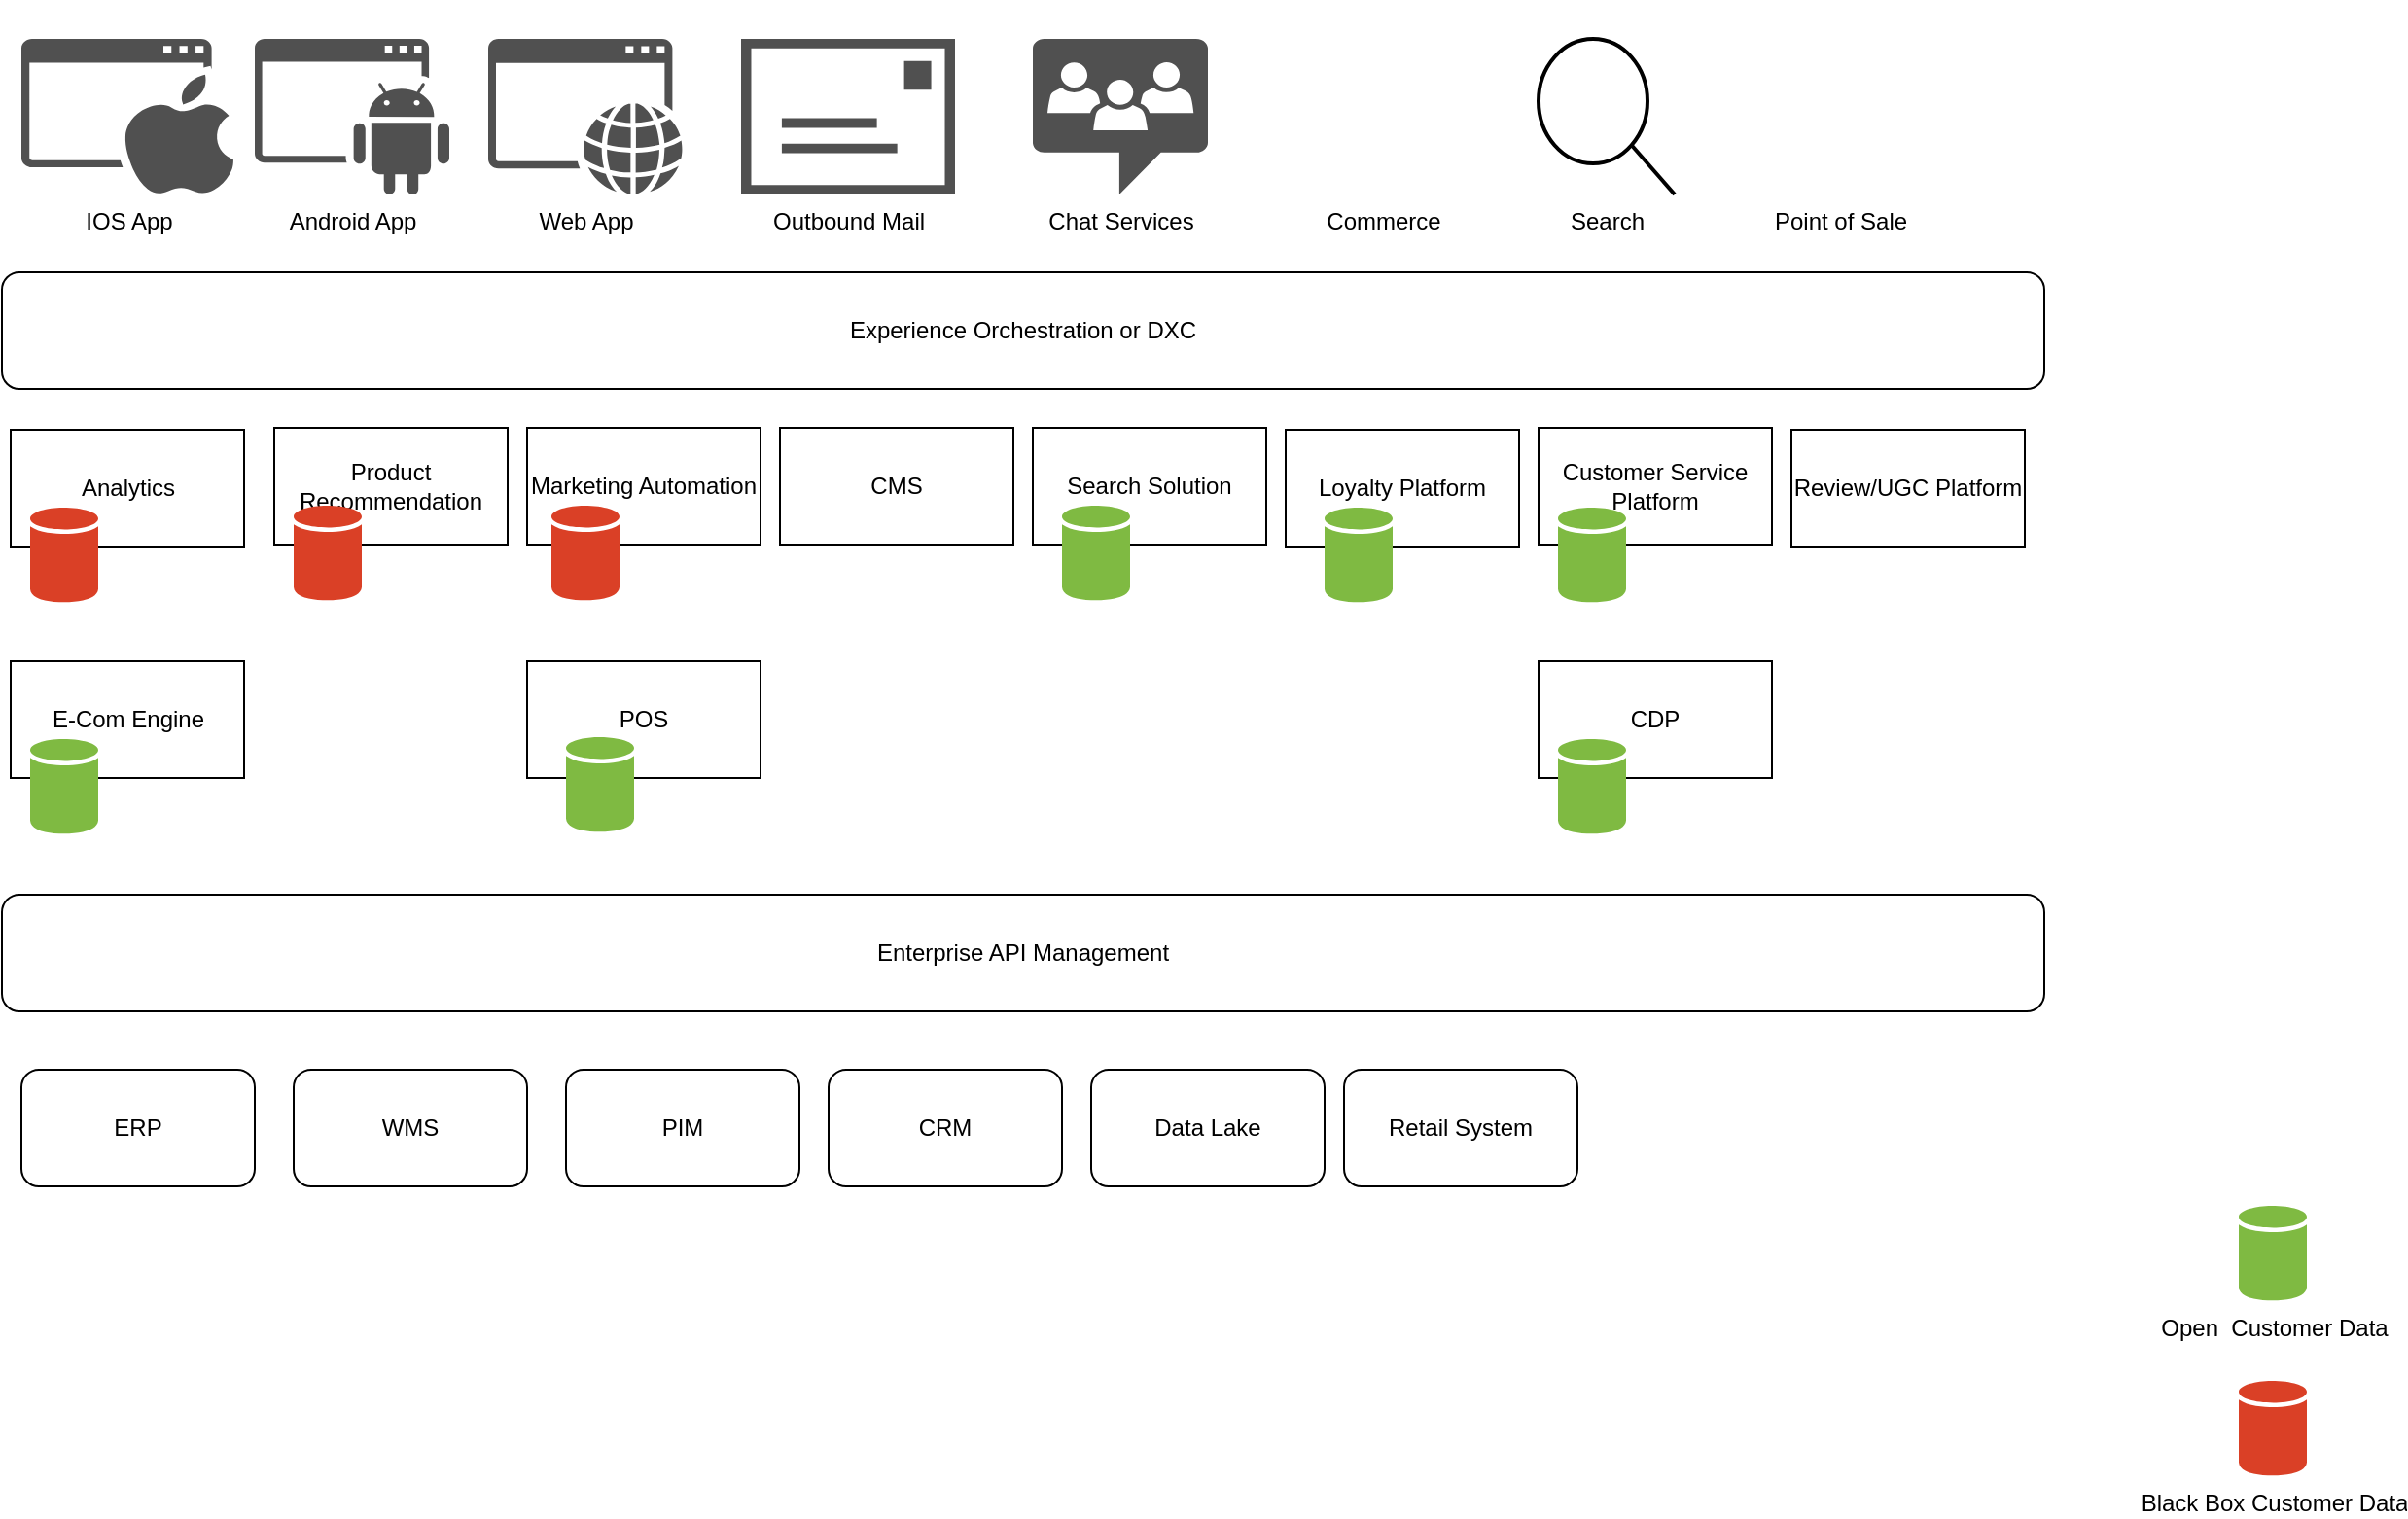 <mxfile version="20.5.3" type="github" pages="2">
  <diagram id="UUsMMtwhXxyZdNkgY5Es" name="Segmented Cust Data">
    <mxGraphModel dx="1422" dy="843" grid="1" gridSize="10" guides="1" tooltips="1" connect="1" arrows="1" fold="1" page="1" pageScale="1" pageWidth="1169" pageHeight="827" math="0" shadow="0">
      <root>
        <mxCell id="0" />
        <mxCell id="1" parent="0" />
        <mxCell id="9xjIN82OOCOwBW678dhm-4" value="Chat Services" style="sketch=0;pointerEvents=1;shadow=0;dashed=0;html=1;strokeColor=none;fillColor=#505050;labelPosition=center;verticalLabelPosition=bottom;verticalAlign=top;outlineConnect=0;align=center;shape=mxgraph.office.communications.chat_room;" vertex="1" parent="1">
          <mxGeometry x="570" y="40" width="90" height="80" as="geometry" />
        </mxCell>
        <mxCell id="9xjIN82OOCOwBW678dhm-5" value="IOS App" style="sketch=0;pointerEvents=1;shadow=0;dashed=0;html=1;strokeColor=none;fillColor=#505050;labelPosition=center;verticalLabelPosition=bottom;verticalAlign=top;outlineConnect=0;align=center;shape=mxgraph.office.concepts.application_ios;" vertex="1" parent="1">
          <mxGeometry x="50" y="40" width="109" height="80" as="geometry" />
        </mxCell>
        <mxCell id="9xjIN82OOCOwBW678dhm-6" value="Android App" style="sketch=0;pointerEvents=1;shadow=0;dashed=0;html=1;strokeColor=none;fillColor=#505050;labelPosition=center;verticalLabelPosition=bottom;verticalAlign=top;outlineConnect=0;align=center;shape=mxgraph.office.concepts.application_android;" vertex="1" parent="1">
          <mxGeometry x="170" y="40" width="100" height="80" as="geometry" />
        </mxCell>
        <mxCell id="9xjIN82OOCOwBW678dhm-7" value="Web App" style="sketch=0;pointerEvents=1;shadow=0;dashed=0;html=1;strokeColor=none;fillColor=#505050;labelPosition=center;verticalLabelPosition=bottom;verticalAlign=top;outlineConnect=0;align=center;shape=mxgraph.office.concepts.application_web;" vertex="1" parent="1">
          <mxGeometry x="290" y="40" width="100" height="80" as="geometry" />
        </mxCell>
        <mxCell id="9xjIN82OOCOwBW678dhm-8" value="Outbound Mail" style="sketch=0;pointerEvents=1;shadow=0;dashed=0;html=1;strokeColor=none;fillColor=#505050;labelPosition=center;verticalLabelPosition=bottom;verticalAlign=top;outlineConnect=0;align=center;shape=mxgraph.office.concepts.email;" vertex="1" parent="1">
          <mxGeometry x="420" y="40" width="110" height="80" as="geometry" />
        </mxCell>
        <mxCell id="9xjIN82OOCOwBW678dhm-13" value="Commerce" style="shape=image;html=1;verticalAlign=top;verticalLabelPosition=bottom;labelBackgroundColor=#ffffff;imageAspect=0;aspect=fixed;image=https://cdn4.iconfinder.com/data/icons/evil-icons-user-interface/64/cart-128.png" vertex="1" parent="1">
          <mxGeometry x="700" y="20" width="100" height="100" as="geometry" />
        </mxCell>
        <mxCell id="9xjIN82OOCOwBW678dhm-14" value="Search" style="html=1;verticalLabelPosition=bottom;align=center;labelBackgroundColor=#ffffff;verticalAlign=top;strokeWidth=2;strokeColor=#000000;shadow=0;dashed=0;shape=mxgraph.ios7.icons.looking_glass;" vertex="1" parent="1">
          <mxGeometry x="830" y="40" width="70" height="80" as="geometry" />
        </mxCell>
        <mxCell id="9xjIN82OOCOwBW678dhm-15" value="Point of Sale" style="shape=image;html=1;verticalAlign=top;verticalLabelPosition=bottom;labelBackgroundColor=#ffffff;imageAspect=0;aspect=fixed;image=https://cdn0.iconfinder.com/data/icons/evericons-24px-vol-2/24/pos-128.png" vertex="1" parent="1">
          <mxGeometry x="940" y="30" width="90" height="90" as="geometry" />
        </mxCell>
        <mxCell id="9xjIN82OOCOwBW678dhm-16" value="Experience Orchestration or DXC" style="rounded=1;whiteSpace=wrap;html=1;" vertex="1" parent="1">
          <mxGeometry x="40" y="160" width="1050" height="60" as="geometry" />
        </mxCell>
        <mxCell id="9xjIN82OOCOwBW678dhm-17" value="E-Com Engine" style="rounded=0;whiteSpace=wrap;html=1;" vertex="1" parent="1">
          <mxGeometry x="44.5" y="360" width="120" height="60" as="geometry" />
        </mxCell>
        <mxCell id="9xjIN82OOCOwBW678dhm-18" value="Product Recommendation" style="rounded=0;whiteSpace=wrap;html=1;" vertex="1" parent="1">
          <mxGeometry x="180" y="240" width="120" height="60" as="geometry" />
        </mxCell>
        <mxCell id="9xjIN82OOCOwBW678dhm-19" value="Marketing Automation" style="rounded=0;whiteSpace=wrap;html=1;" vertex="1" parent="1">
          <mxGeometry x="310" y="240" width="120" height="60" as="geometry" />
        </mxCell>
        <mxCell id="9xjIN82OOCOwBW678dhm-20" value="CMS" style="rounded=0;whiteSpace=wrap;html=1;" vertex="1" parent="1">
          <mxGeometry x="440" y="240" width="120" height="60" as="geometry" />
        </mxCell>
        <mxCell id="9xjIN82OOCOwBW678dhm-21" value="Search Solution" style="rounded=0;whiteSpace=wrap;html=1;" vertex="1" parent="1">
          <mxGeometry x="570" y="240" width="120" height="60" as="geometry" />
        </mxCell>
        <mxCell id="9xjIN82OOCOwBW678dhm-22" value="POS" style="rounded=0;whiteSpace=wrap;html=1;" vertex="1" parent="1">
          <mxGeometry x="310" y="360" width="120" height="60" as="geometry" />
        </mxCell>
        <mxCell id="9xjIN82OOCOwBW678dhm-23" value="Customer Service Platform" style="rounded=0;whiteSpace=wrap;html=1;" vertex="1" parent="1">
          <mxGeometry x="830" y="240" width="120" height="60" as="geometry" />
        </mxCell>
        <mxCell id="9xjIN82OOCOwBW678dhm-24" value="CDP" style="rounded=0;whiteSpace=wrap;html=1;" vertex="1" parent="1">
          <mxGeometry x="830" y="360" width="120" height="60" as="geometry" />
        </mxCell>
        <mxCell id="9xjIN82OOCOwBW678dhm-9" value="" style="sketch=0;shadow=0;dashed=0;html=1;strokeColor=none;labelPosition=center;verticalLabelPosition=bottom;verticalAlign=top;outlineConnect=0;align=center;shape=mxgraph.office.databases.database;fillColor=#DA4026;" vertex="1" parent="1">
          <mxGeometry x="322.5" y="280" width="35" height="49" as="geometry" />
        </mxCell>
        <mxCell id="9xjIN82OOCOwBW678dhm-25" value="" style="sketch=0;shadow=0;dashed=0;html=1;strokeColor=none;labelPosition=center;verticalLabelPosition=bottom;verticalAlign=top;outlineConnect=0;align=center;shape=mxgraph.office.databases.database;fillColor=#DA4026;" vertex="1" parent="1">
          <mxGeometry x="190" y="280" width="35" height="49" as="geometry" />
        </mxCell>
        <mxCell id="9xjIN82OOCOwBW678dhm-10" value="" style="sketch=0;shadow=0;dashed=0;html=1;strokeColor=none;labelPosition=center;verticalLabelPosition=bottom;verticalAlign=top;outlineConnect=0;align=center;shape=mxgraph.office.databases.database;fillColor=#7FBA42;" vertex="1" parent="1">
          <mxGeometry x="54.5" y="400" width="35" height="49" as="geometry" />
        </mxCell>
        <mxCell id="9xjIN82OOCOwBW678dhm-26" value="Black Box Customer Data" style="sketch=0;shadow=0;dashed=0;html=1;strokeColor=none;labelPosition=center;verticalLabelPosition=bottom;verticalAlign=top;outlineConnect=0;align=center;shape=mxgraph.office.databases.database;fillColor=#DA4026;" vertex="1" parent="1">
          <mxGeometry x="1190" y="730" width="35" height="49" as="geometry" />
        </mxCell>
        <mxCell id="9xjIN82OOCOwBW678dhm-27" value="Open&amp;nbsp; Customer Data" style="sketch=0;shadow=0;dashed=0;html=1;strokeColor=none;labelPosition=center;verticalLabelPosition=bottom;verticalAlign=top;outlineConnect=0;align=center;shape=mxgraph.office.databases.database;fillColor=#7FBA42;" vertex="1" parent="1">
          <mxGeometry x="1190" y="640" width="35" height="49" as="geometry" />
        </mxCell>
        <mxCell id="9xjIN82OOCOwBW678dhm-28" value="" style="shape=image;html=1;verticalAlign=top;verticalLabelPosition=bottom;labelBackgroundColor=#ffffff;imageAspect=0;aspect=fixed;image=https://cdn1.iconfinder.com/data/icons/cartoon-snack/128/cookie-128.png" vertex="1" parent="1">
          <mxGeometry x="382" y="281" width="48" height="48" as="geometry" />
        </mxCell>
        <mxCell id="9xjIN82OOCOwBW678dhm-29" value="" style="shape=image;html=1;verticalAlign=top;verticalLabelPosition=bottom;labelBackgroundColor=#ffffff;imageAspect=0;aspect=fixed;image=https://cdn1.iconfinder.com/data/icons/cartoon-snack/128/cookie-128.png" vertex="1" parent="1">
          <mxGeometry x="250" y="281" width="48" height="48" as="geometry" />
        </mxCell>
        <mxCell id="9xjIN82OOCOwBW678dhm-30" value="" style="sketch=0;shadow=0;dashed=0;html=1;strokeColor=none;labelPosition=center;verticalLabelPosition=bottom;verticalAlign=top;outlineConnect=0;align=center;shape=mxgraph.office.databases.database;fillColor=#7FBA42;" vertex="1" parent="1">
          <mxGeometry x="585" y="280" width="35" height="49" as="geometry" />
        </mxCell>
        <mxCell id="9xjIN82OOCOwBW678dhm-31" value="" style="shape=image;html=1;verticalAlign=top;verticalLabelPosition=bottom;labelBackgroundColor=#ffffff;imageAspect=0;aspect=fixed;image=https://cdn1.iconfinder.com/data/icons/cartoon-snack/128/cookie-128.png" vertex="1" parent="1">
          <mxGeometry x="630" y="280" width="48" height="48" as="geometry" />
        </mxCell>
        <mxCell id="9xjIN82OOCOwBW678dhm-33" value="" style="sketch=0;shadow=0;dashed=0;html=1;strokeColor=none;labelPosition=center;verticalLabelPosition=bottom;verticalAlign=top;outlineConnect=0;align=center;shape=mxgraph.office.databases.database;fillColor=#7FBA42;" vertex="1" parent="1">
          <mxGeometry x="330" y="399" width="35" height="49" as="geometry" />
        </mxCell>
        <mxCell id="9xjIN82OOCOwBW678dhm-35" value="" style="sketch=0;shadow=0;dashed=0;html=1;strokeColor=none;labelPosition=center;verticalLabelPosition=bottom;verticalAlign=top;outlineConnect=0;align=center;shape=mxgraph.office.databases.database;fillColor=#7FBA42;" vertex="1" parent="1">
          <mxGeometry x="840" y="281" width="35" height="49" as="geometry" />
        </mxCell>
        <mxCell id="9xjIN82OOCOwBW678dhm-36" value="" style="shape=image;html=1;verticalAlign=top;verticalLabelPosition=bottom;labelBackgroundColor=#ffffff;imageAspect=0;aspect=fixed;image=https://cdn1.iconfinder.com/data/icons/cartoon-snack/128/cookie-128.png" vertex="1" parent="1">
          <mxGeometry x="902" y="281" width="48" height="48" as="geometry" />
        </mxCell>
        <mxCell id="9xjIN82OOCOwBW678dhm-37" value="" style="shape=image;html=1;verticalAlign=top;verticalLabelPosition=bottom;labelBackgroundColor=#ffffff;imageAspect=0;aspect=fixed;image=https://cdn1.iconfinder.com/data/icons/cartoon-snack/128/cookie-128.png" vertex="1" parent="1">
          <mxGeometry x="900" y="399" width="48" height="48" as="geometry" />
        </mxCell>
        <mxCell id="9xjIN82OOCOwBW678dhm-38" value="" style="sketch=0;shadow=0;dashed=0;html=1;strokeColor=none;labelPosition=center;verticalLabelPosition=bottom;verticalAlign=top;outlineConnect=0;align=center;shape=mxgraph.office.databases.database;fillColor=#7FBA42;" vertex="1" parent="1">
          <mxGeometry x="840" y="400" width="35" height="49" as="geometry" />
        </mxCell>
        <mxCell id="9xjIN82OOCOwBW678dhm-39" value="Analytics" style="rounded=0;whiteSpace=wrap;html=1;" vertex="1" parent="1">
          <mxGeometry x="44.5" y="241" width="120" height="60" as="geometry" />
        </mxCell>
        <mxCell id="9xjIN82OOCOwBW678dhm-41" value="" style="sketch=0;shadow=0;dashed=0;html=1;strokeColor=none;labelPosition=center;verticalLabelPosition=bottom;verticalAlign=top;outlineConnect=0;align=center;shape=mxgraph.office.databases.database;fillColor=#DA4026;" vertex="1" parent="1">
          <mxGeometry x="54.5" y="281" width="35" height="49" as="geometry" />
        </mxCell>
        <mxCell id="9xjIN82OOCOwBW678dhm-42" value="" style="shape=image;html=1;verticalAlign=top;verticalLabelPosition=bottom;labelBackgroundColor=#ffffff;imageAspect=0;aspect=fixed;image=https://cdn1.iconfinder.com/data/icons/cartoon-snack/128/cookie-128.png" vertex="1" parent="1">
          <mxGeometry x="111" y="279" width="48" height="48" as="geometry" />
        </mxCell>
        <mxCell id="9xjIN82OOCOwBW678dhm-43" value="Loyalty Platform" style="rounded=0;whiteSpace=wrap;html=1;" vertex="1" parent="1">
          <mxGeometry x="700" y="241" width="120" height="60" as="geometry" />
        </mxCell>
        <mxCell id="9xjIN82OOCOwBW678dhm-44" value="Review/UGC Platform" style="rounded=0;whiteSpace=wrap;html=1;" vertex="1" parent="1">
          <mxGeometry x="960" y="241" width="120" height="60" as="geometry" />
        </mxCell>
        <mxCell id="9xjIN82OOCOwBW678dhm-45" value="" style="sketch=0;shadow=0;dashed=0;html=1;strokeColor=none;labelPosition=center;verticalLabelPosition=bottom;verticalAlign=top;outlineConnect=0;align=center;shape=mxgraph.office.databases.database;fillColor=#7FBA42;" vertex="1" parent="1">
          <mxGeometry x="720" y="281" width="35" height="49" as="geometry" />
        </mxCell>
        <mxCell id="9xjIN82OOCOwBW678dhm-46" value="Enterprise API Management" style="rounded=1;whiteSpace=wrap;html=1;" vertex="1" parent="1">
          <mxGeometry x="40" y="480" width="1050" height="60" as="geometry" />
        </mxCell>
        <mxCell id="9xjIN82OOCOwBW678dhm-47" value="ERP" style="rounded=1;whiteSpace=wrap;html=1;strokeColor=#000000;" vertex="1" parent="1">
          <mxGeometry x="50" y="570" width="120" height="60" as="geometry" />
        </mxCell>
        <mxCell id="9xjIN82OOCOwBW678dhm-48" value="WMS" style="rounded=1;whiteSpace=wrap;html=1;strokeColor=#000000;" vertex="1" parent="1">
          <mxGeometry x="190" y="570" width="120" height="60" as="geometry" />
        </mxCell>
        <mxCell id="9xjIN82OOCOwBW678dhm-49" value="PIM" style="rounded=1;whiteSpace=wrap;html=1;strokeColor=#000000;" vertex="1" parent="1">
          <mxGeometry x="330" y="570" width="120" height="60" as="geometry" />
        </mxCell>
        <mxCell id="9xjIN82OOCOwBW678dhm-50" value="CRM" style="rounded=1;whiteSpace=wrap;html=1;strokeColor=#000000;" vertex="1" parent="1">
          <mxGeometry x="465" y="570" width="120" height="60" as="geometry" />
        </mxCell>
        <mxCell id="9xjIN82OOCOwBW678dhm-51" value="Data Lake" style="rounded=1;whiteSpace=wrap;html=1;strokeColor=#000000;" vertex="1" parent="1">
          <mxGeometry x="600" y="570" width="120" height="60" as="geometry" />
        </mxCell>
        <mxCell id="9xjIN82OOCOwBW678dhm-52" value="&lt;div&gt;Retail System&lt;/div&gt;" style="rounded=1;whiteSpace=wrap;html=1;strokeColor=#000000;" vertex="1" parent="1">
          <mxGeometry x="730" y="570" width="120" height="60" as="geometry" />
        </mxCell>
      </root>
    </mxGraphModel>
  </diagram>
  <diagram name="Copy of Page-1" id="jwndZacaCe4jzVb1z6JA">
    <mxGraphModel dx="1422" dy="843" grid="1" gridSize="10" guides="1" tooltips="1" connect="1" arrows="1" fold="1" page="1" pageScale="1" pageWidth="1169" pageHeight="827" math="0" shadow="0">
      <root>
        <mxCell id="MvEx5qQkRU3MzDDUDPe1-0" />
        <mxCell id="MvEx5qQkRU3MzDDUDPe1-1" parent="MvEx5qQkRU3MzDDUDPe1-0" />
        <mxCell id="PDZjWVZN6zkhEWRCWz0B-6" value="" style="rounded=1;whiteSpace=wrap;html=1;strokeWidth=2;fillWeight=4;hachureGap=8;hachureAngle=45;fillColor=#1ba1e2;sketch=1;strokeColor=#000000;" vertex="1" parent="MvEx5qQkRU3MzDDUDPe1-1">
          <mxGeometry x="30" y="350" width="550" height="120" as="geometry" />
        </mxCell>
        <mxCell id="MvEx5qQkRU3MzDDUDPe1-2" value="Chat Services" style="sketch=0;pointerEvents=1;shadow=0;dashed=0;html=1;strokeColor=none;fillColor=#505050;labelPosition=center;verticalLabelPosition=bottom;verticalAlign=top;outlineConnect=0;align=center;shape=mxgraph.office.communications.chat_room;" vertex="1" parent="MvEx5qQkRU3MzDDUDPe1-1">
          <mxGeometry x="570" y="40" width="90" height="80" as="geometry" />
        </mxCell>
        <mxCell id="MvEx5qQkRU3MzDDUDPe1-3" value="IOS App" style="sketch=0;pointerEvents=1;shadow=0;dashed=0;html=1;strokeColor=none;fillColor=#505050;labelPosition=center;verticalLabelPosition=bottom;verticalAlign=top;outlineConnect=0;align=center;shape=mxgraph.office.concepts.application_ios;" vertex="1" parent="MvEx5qQkRU3MzDDUDPe1-1">
          <mxGeometry x="50" y="40" width="109" height="80" as="geometry" />
        </mxCell>
        <mxCell id="MvEx5qQkRU3MzDDUDPe1-4" value="Android App" style="sketch=0;pointerEvents=1;shadow=0;dashed=0;html=1;strokeColor=none;fillColor=#505050;labelPosition=center;verticalLabelPosition=bottom;verticalAlign=top;outlineConnect=0;align=center;shape=mxgraph.office.concepts.application_android;" vertex="1" parent="MvEx5qQkRU3MzDDUDPe1-1">
          <mxGeometry x="170" y="40" width="100" height="80" as="geometry" />
        </mxCell>
        <mxCell id="MvEx5qQkRU3MzDDUDPe1-5" value="Web App" style="sketch=0;pointerEvents=1;shadow=0;dashed=0;html=1;strokeColor=none;fillColor=#505050;labelPosition=center;verticalLabelPosition=bottom;verticalAlign=top;outlineConnect=0;align=center;shape=mxgraph.office.concepts.application_web;" vertex="1" parent="MvEx5qQkRU3MzDDUDPe1-1">
          <mxGeometry x="290" y="40" width="100" height="80" as="geometry" />
        </mxCell>
        <mxCell id="MvEx5qQkRU3MzDDUDPe1-6" value="Outbound Mail" style="sketch=0;pointerEvents=1;shadow=0;dashed=0;html=1;strokeColor=none;fillColor=#505050;labelPosition=center;verticalLabelPosition=bottom;verticalAlign=top;outlineConnect=0;align=center;shape=mxgraph.office.concepts.email;" vertex="1" parent="MvEx5qQkRU3MzDDUDPe1-1">
          <mxGeometry x="420" y="40" width="110" height="80" as="geometry" />
        </mxCell>
        <mxCell id="MvEx5qQkRU3MzDDUDPe1-7" value="Commerce" style="shape=image;html=1;verticalAlign=top;verticalLabelPosition=bottom;labelBackgroundColor=#ffffff;imageAspect=0;aspect=fixed;image=https://cdn4.iconfinder.com/data/icons/evil-icons-user-interface/64/cart-128.png" vertex="1" parent="MvEx5qQkRU3MzDDUDPe1-1">
          <mxGeometry x="700" y="20" width="100" height="100" as="geometry" />
        </mxCell>
        <mxCell id="MvEx5qQkRU3MzDDUDPe1-8" value="Search" style="html=1;verticalLabelPosition=bottom;align=center;labelBackgroundColor=#ffffff;verticalAlign=top;strokeWidth=2;strokeColor=#000000;shadow=0;dashed=0;shape=mxgraph.ios7.icons.looking_glass;" vertex="1" parent="MvEx5qQkRU3MzDDUDPe1-1">
          <mxGeometry x="830" y="40" width="70" height="80" as="geometry" />
        </mxCell>
        <mxCell id="MvEx5qQkRU3MzDDUDPe1-9" value="Point of Sale" style="shape=image;html=1;verticalAlign=top;verticalLabelPosition=bottom;labelBackgroundColor=#ffffff;imageAspect=0;aspect=fixed;image=https://cdn0.iconfinder.com/data/icons/evericons-24px-vol-2/24/pos-128.png" vertex="1" parent="MvEx5qQkRU3MzDDUDPe1-1">
          <mxGeometry x="940" y="30" width="90" height="90" as="geometry" />
        </mxCell>
        <mxCell id="MvEx5qQkRU3MzDDUDPe1-10" value="Experience Orchestration or DXC" style="rounded=1;whiteSpace=wrap;html=1;" vertex="1" parent="MvEx5qQkRU3MzDDUDPe1-1">
          <mxGeometry x="40" y="160" width="1050" height="60" as="geometry" />
        </mxCell>
        <mxCell id="MvEx5qQkRU3MzDDUDPe1-11" value="E-Com Engine" style="rounded=0;whiteSpace=wrap;html=1;" vertex="1" parent="MvEx5qQkRU3MzDDUDPe1-1">
          <mxGeometry x="700" y="360" width="120" height="60" as="geometry" />
        </mxCell>
        <mxCell id="MvEx5qQkRU3MzDDUDPe1-12" value="Product Recommendation" style="rounded=0;whiteSpace=wrap;html=1;" vertex="1" parent="MvEx5qQkRU3MzDDUDPe1-1">
          <mxGeometry x="180" y="240" width="120" height="60" as="geometry" />
        </mxCell>
        <mxCell id="MvEx5qQkRU3MzDDUDPe1-13" value="Marketing Automation" style="rounded=0;whiteSpace=wrap;html=1;" vertex="1" parent="MvEx5qQkRU3MzDDUDPe1-1">
          <mxGeometry x="310" y="240" width="120" height="60" as="geometry" />
        </mxCell>
        <mxCell id="MvEx5qQkRU3MzDDUDPe1-14" value="CMS" style="rounded=0;whiteSpace=wrap;html=1;" vertex="1" parent="MvEx5qQkRU3MzDDUDPe1-1">
          <mxGeometry x="440" y="240" width="120" height="60" as="geometry" />
        </mxCell>
        <mxCell id="MvEx5qQkRU3MzDDUDPe1-15" value="Search Solution" style="rounded=0;whiteSpace=wrap;html=1;" vertex="1" parent="MvEx5qQkRU3MzDDUDPe1-1">
          <mxGeometry x="570" y="240" width="120" height="60" as="geometry" />
        </mxCell>
        <mxCell id="MvEx5qQkRU3MzDDUDPe1-16" value="POS" style="rounded=0;whiteSpace=wrap;html=1;" vertex="1" parent="MvEx5qQkRU3MzDDUDPe1-1">
          <mxGeometry x="830" y="360" width="120" height="60" as="geometry" />
        </mxCell>
        <mxCell id="MvEx5qQkRU3MzDDUDPe1-17" value="Customer Service Platform" style="rounded=0;whiteSpace=wrap;html=1;" vertex="1" parent="MvEx5qQkRU3MzDDUDPe1-1">
          <mxGeometry x="830" y="240" width="120" height="60" as="geometry" />
        </mxCell>
        <mxCell id="MvEx5qQkRU3MzDDUDPe1-18" value="&lt;div&gt;Snowplov&lt;/div&gt;&lt;div&gt;Data Ingestion from all channels&lt;br&gt;&lt;/div&gt;" style="rounded=0;whiteSpace=wrap;html=1;" vertex="1" parent="MvEx5qQkRU3MzDDUDPe1-1">
          <mxGeometry x="40" y="360" width="120" height="60" as="geometry" />
        </mxCell>
        <mxCell id="MvEx5qQkRU3MzDDUDPe1-19" value="" style="sketch=0;shadow=0;dashed=0;html=1;strokeColor=none;labelPosition=center;verticalLabelPosition=bottom;verticalAlign=top;outlineConnect=0;align=center;shape=mxgraph.office.databases.database;fillColor=#DA4026;" vertex="1" parent="MvEx5qQkRU3MzDDUDPe1-1">
          <mxGeometry x="322.5" y="280" width="35" height="49" as="geometry" />
        </mxCell>
        <mxCell id="MvEx5qQkRU3MzDDUDPe1-20" value="" style="sketch=0;shadow=0;dashed=0;html=1;strokeColor=none;labelPosition=center;verticalLabelPosition=bottom;verticalAlign=top;outlineConnect=0;align=center;shape=mxgraph.office.databases.database;fillColor=#DA4026;" vertex="1" parent="MvEx5qQkRU3MzDDUDPe1-1">
          <mxGeometry x="190" y="280" width="35" height="49" as="geometry" />
        </mxCell>
        <mxCell id="MvEx5qQkRU3MzDDUDPe1-21" value="" style="sketch=0;shadow=0;dashed=0;html=1;strokeColor=none;labelPosition=center;verticalLabelPosition=bottom;verticalAlign=top;outlineConnect=0;align=center;shape=mxgraph.office.databases.database;fillColor=#7FBA42;" vertex="1" parent="MvEx5qQkRU3MzDDUDPe1-1">
          <mxGeometry x="710" y="400" width="35" height="49" as="geometry" />
        </mxCell>
        <mxCell id="MvEx5qQkRU3MzDDUDPe1-22" value="Black Box Customer Data" style="sketch=0;shadow=0;dashed=0;html=1;strokeColor=none;labelPosition=center;verticalLabelPosition=bottom;verticalAlign=top;outlineConnect=0;align=center;shape=mxgraph.office.databases.database;fillColor=#DA4026;" vertex="1" parent="MvEx5qQkRU3MzDDUDPe1-1">
          <mxGeometry x="1190" y="730" width="35" height="49" as="geometry" />
        </mxCell>
        <mxCell id="MvEx5qQkRU3MzDDUDPe1-23" value="Open&amp;nbsp; Customer Data" style="sketch=0;shadow=0;dashed=0;html=1;strokeColor=none;labelPosition=center;verticalLabelPosition=bottom;verticalAlign=top;outlineConnect=0;align=center;shape=mxgraph.office.databases.database;fillColor=#7FBA42;" vertex="1" parent="MvEx5qQkRU3MzDDUDPe1-1">
          <mxGeometry x="1190" y="640" width="35" height="49" as="geometry" />
        </mxCell>
        <mxCell id="MvEx5qQkRU3MzDDUDPe1-26" value="" style="sketch=0;shadow=0;dashed=0;html=1;strokeColor=none;labelPosition=center;verticalLabelPosition=bottom;verticalAlign=top;outlineConnect=0;align=center;shape=mxgraph.office.databases.database;fillColor=#7FBA42;" vertex="1" parent="MvEx5qQkRU3MzDDUDPe1-1">
          <mxGeometry x="585" y="280" width="35" height="49" as="geometry" />
        </mxCell>
        <mxCell id="MvEx5qQkRU3MzDDUDPe1-28" value="" style="sketch=0;shadow=0;dashed=0;html=1;strokeColor=none;labelPosition=center;verticalLabelPosition=bottom;verticalAlign=top;outlineConnect=0;align=center;shape=mxgraph.office.databases.database;fillColor=#7FBA42;" vertex="1" parent="MvEx5qQkRU3MzDDUDPe1-1">
          <mxGeometry x="840" y="400" width="35" height="49" as="geometry" />
        </mxCell>
        <mxCell id="MvEx5qQkRU3MzDDUDPe1-29" value="" style="sketch=0;shadow=0;dashed=0;html=1;strokeColor=none;labelPosition=center;verticalLabelPosition=bottom;verticalAlign=top;outlineConnect=0;align=center;shape=mxgraph.office.databases.database;fillColor=#7FBA42;" vertex="1" parent="MvEx5qQkRU3MzDDUDPe1-1">
          <mxGeometry x="840" y="281" width="35" height="49" as="geometry" />
        </mxCell>
        <mxCell id="MvEx5qQkRU3MzDDUDPe1-31" value="" style="shape=image;html=1;verticalAlign=top;verticalLabelPosition=bottom;labelBackgroundColor=#ffffff;imageAspect=0;aspect=fixed;image=https://cdn1.iconfinder.com/data/icons/cartoon-snack/128/cookie-128.png" vertex="1" parent="MvEx5qQkRU3MzDDUDPe1-1">
          <mxGeometry x="30" y="401" width="48" height="48" as="geometry" />
        </mxCell>
        <mxCell id="MvEx5qQkRU3MzDDUDPe1-33" value="Analytics" style="rounded=0;whiteSpace=wrap;html=1;" vertex="1" parent="MvEx5qQkRU3MzDDUDPe1-1">
          <mxGeometry x="44.5" y="241" width="120" height="60" as="geometry" />
        </mxCell>
        <mxCell id="MvEx5qQkRU3MzDDUDPe1-36" value="Loyalty Platform" style="rounded=0;whiteSpace=wrap;html=1;" vertex="1" parent="MvEx5qQkRU3MzDDUDPe1-1">
          <mxGeometry x="700" y="241" width="120" height="60" as="geometry" />
        </mxCell>
        <mxCell id="MvEx5qQkRU3MzDDUDPe1-37" value="Review/UGC Platform" style="rounded=0;whiteSpace=wrap;html=1;" vertex="1" parent="MvEx5qQkRU3MzDDUDPe1-1">
          <mxGeometry x="960" y="241" width="120" height="60" as="geometry" />
        </mxCell>
        <mxCell id="MvEx5qQkRU3MzDDUDPe1-38" value="" style="sketch=0;shadow=0;dashed=0;html=1;strokeColor=none;labelPosition=center;verticalLabelPosition=bottom;verticalAlign=top;outlineConnect=0;align=center;shape=mxgraph.office.databases.database;fillColor=#7FBA42;" vertex="1" parent="MvEx5qQkRU3MzDDUDPe1-1">
          <mxGeometry x="720" y="281" width="35" height="49" as="geometry" />
        </mxCell>
        <mxCell id="MvEx5qQkRU3MzDDUDPe1-39" value="Enterprise API Management" style="rounded=1;whiteSpace=wrap;html=1;" vertex="1" parent="MvEx5qQkRU3MzDDUDPe1-1">
          <mxGeometry x="40" y="480" width="1050" height="60" as="geometry" />
        </mxCell>
        <mxCell id="MvEx5qQkRU3MzDDUDPe1-40" value="ERP" style="rounded=1;whiteSpace=wrap;html=1;strokeColor=#000000;" vertex="1" parent="MvEx5qQkRU3MzDDUDPe1-1">
          <mxGeometry x="50" y="570" width="120" height="60" as="geometry" />
        </mxCell>
        <mxCell id="MvEx5qQkRU3MzDDUDPe1-41" value="WMS" style="rounded=1;whiteSpace=wrap;html=1;strokeColor=#000000;" vertex="1" parent="MvEx5qQkRU3MzDDUDPe1-1">
          <mxGeometry x="190" y="570" width="120" height="60" as="geometry" />
        </mxCell>
        <mxCell id="MvEx5qQkRU3MzDDUDPe1-42" value="PIM" style="rounded=1;whiteSpace=wrap;html=1;strokeColor=#000000;" vertex="1" parent="MvEx5qQkRU3MzDDUDPe1-1">
          <mxGeometry x="330" y="570" width="120" height="60" as="geometry" />
        </mxCell>
        <mxCell id="MvEx5qQkRU3MzDDUDPe1-43" value="CRM" style="rounded=1;whiteSpace=wrap;html=1;strokeColor=#000000;" vertex="1" parent="MvEx5qQkRU3MzDDUDPe1-1">
          <mxGeometry x="465" y="570" width="120" height="60" as="geometry" />
        </mxCell>
        <mxCell id="MvEx5qQkRU3MzDDUDPe1-44" value="Data Lake" style="rounded=1;whiteSpace=wrap;html=1;strokeColor=#000000;" vertex="1" parent="MvEx5qQkRU3MzDDUDPe1-1">
          <mxGeometry x="600" y="570" width="120" height="60" as="geometry" />
        </mxCell>
        <mxCell id="MvEx5qQkRU3MzDDUDPe1-45" value="&lt;div&gt;Retail System&lt;/div&gt;" style="rounded=1;whiteSpace=wrap;html=1;strokeColor=#000000;" vertex="1" parent="MvEx5qQkRU3MzDDUDPe1-1">
          <mxGeometry x="730" y="570" width="120" height="60" as="geometry" />
        </mxCell>
        <mxCell id="PDZjWVZN6zkhEWRCWz0B-0" value="" style="sketch=0;shadow=0;dashed=0;html=1;strokeColor=none;labelPosition=center;verticalLabelPosition=bottom;verticalAlign=top;outlineConnect=0;align=center;shape=mxgraph.office.databases.database;fillColor=#7FBA42;" vertex="1" parent="MvEx5qQkRU3MzDDUDPe1-1">
          <mxGeometry x="54.5" y="280" width="35" height="49" as="geometry" />
        </mxCell>
        <mxCell id="PDZjWVZN6zkhEWRCWz0B-2" value="&lt;div&gt;Cookies (Excluding Session Cookies)&lt;/div&gt;&lt;div&gt;&lt;br&gt;&lt;/div&gt;" style="shape=image;html=1;verticalAlign=top;verticalLabelPosition=bottom;labelBackgroundColor=#ffffff;imageAspect=0;aspect=fixed;image=https://cdn1.iconfinder.com/data/icons/cartoon-snack/128/cookie-128.png" vertex="1" parent="MvEx5qQkRU3MzDDUDPe1-1">
          <mxGeometry x="1183.5" y="540" width="48" height="48" as="geometry" />
        </mxCell>
        <mxCell id="PDZjWVZN6zkhEWRCWz0B-3" value="Reverse ETL" style="shape=step;perimeter=stepPerimeter;whiteSpace=wrap;html=1;fixedSize=1;strokeColor=#000000;rotation=0;" vertex="1" parent="MvEx5qQkRU3MzDDUDPe1-1">
          <mxGeometry x="450" y="360" width="120" height="60" as="geometry" />
        </mxCell>
        <mxCell id="PDZjWVZN6zkhEWRCWz0B-4" value="&lt;div&gt;Predefined data-model for most use cases&lt;br&gt;&lt;/div&gt;" style="rounded=0;whiteSpace=wrap;html=1;" vertex="1" parent="MvEx5qQkRU3MzDDUDPe1-1">
          <mxGeometry x="180" y="360" width="120" height="60" as="geometry" />
        </mxCell>
        <mxCell id="PDZjWVZN6zkhEWRCWz0B-5" value="&lt;div&gt;Audience builder&lt;br&gt;&lt;/div&gt;" style="rounded=0;whiteSpace=wrap;html=1;" vertex="1" parent="MvEx5qQkRU3MzDDUDPe1-1">
          <mxGeometry x="310" y="360" width="120" height="60" as="geometry" />
        </mxCell>
        <mxCell id="MvEx5qQkRU3MzDDUDPe1-32" value="" style="sketch=0;shadow=0;dashed=0;html=1;strokeColor=none;labelPosition=center;verticalLabelPosition=bottom;verticalAlign=top;outlineConnect=0;align=center;shape=mxgraph.office.databases.database;fillColor=#7FBA42;" vertex="1" parent="MvEx5qQkRU3MzDDUDPe1-1">
          <mxGeometry x="180" y="400" width="35" height="49" as="geometry" />
        </mxCell>
      </root>
    </mxGraphModel>
  </diagram>
</mxfile>
